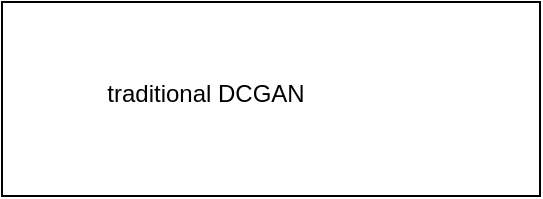 <mxfile version="26.0.16">
  <diagram name="Page-1" id="xUybkuAHtc1xM-voUmUY">
    <mxGraphModel dx="794" dy="458" grid="0" gridSize="10" guides="1" tooltips="1" connect="1" arrows="1" fold="1" page="1" pageScale="1" pageWidth="850" pageHeight="1100" math="0" shadow="0">
      <root>
        <mxCell id="0" />
        <mxCell id="1" parent="0" />
        <mxCell id="1gpx9B02yjmmueAtIXlt-1" value="" style="rounded=0;whiteSpace=wrap;html=1;" vertex="1" parent="1">
          <mxGeometry x="101" y="69" width="269" height="97" as="geometry" />
        </mxCell>
        <mxCell id="1gpx9B02yjmmueAtIXlt-2" value="traditional DCGAN" style="text;html=1;align=center;verticalAlign=middle;whiteSpace=wrap;rounded=0;" vertex="1" parent="1">
          <mxGeometry x="117" y="94" width="172" height="42.5" as="geometry" />
        </mxCell>
      </root>
    </mxGraphModel>
  </diagram>
</mxfile>

